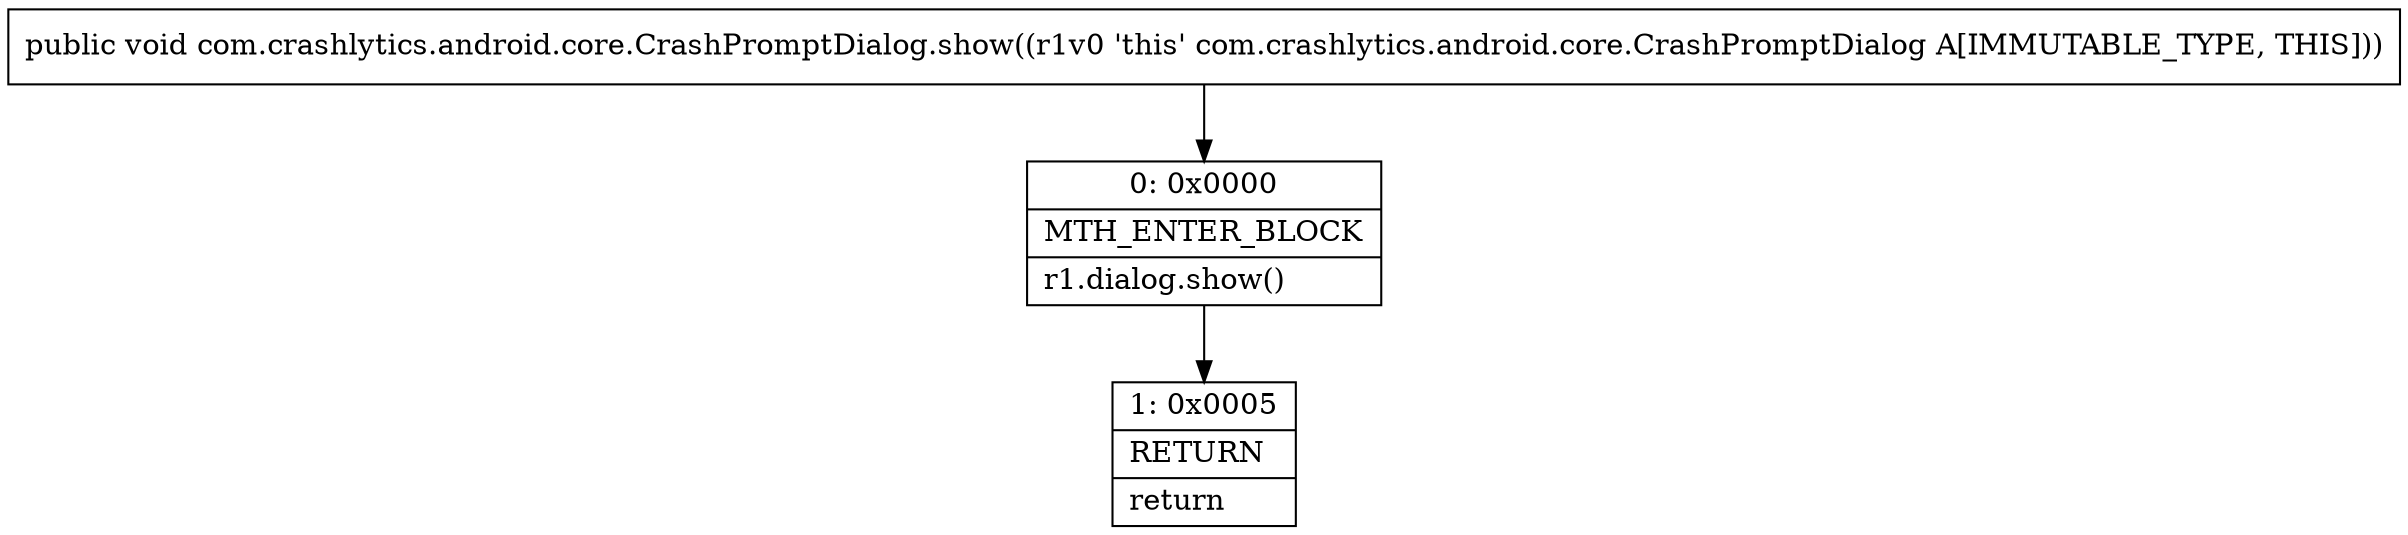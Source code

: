 digraph "CFG forcom.crashlytics.android.core.CrashPromptDialog.show()V" {
Node_0 [shape=record,label="{0\:\ 0x0000|MTH_ENTER_BLOCK\l|r1.dialog.show()\l}"];
Node_1 [shape=record,label="{1\:\ 0x0005|RETURN\l|return\l}"];
MethodNode[shape=record,label="{public void com.crashlytics.android.core.CrashPromptDialog.show((r1v0 'this' com.crashlytics.android.core.CrashPromptDialog A[IMMUTABLE_TYPE, THIS])) }"];
MethodNode -> Node_0;
Node_0 -> Node_1;
}

